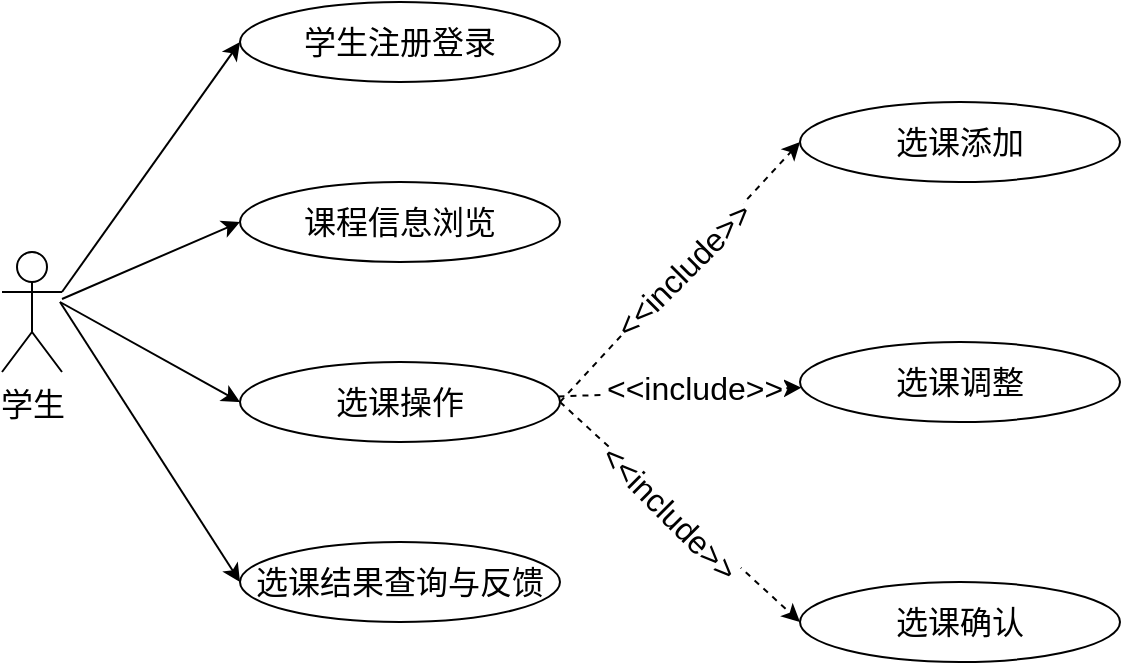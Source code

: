 <mxfile version="25.0.3">
  <diagram name="第 1 页" id="cgf8-I5hSWYoUHdSk5JD">
    <mxGraphModel dx="2066" dy="1141" grid="1" gridSize="10" guides="1" tooltips="1" connect="1" arrows="1" fold="1" page="1" pageScale="1" pageWidth="5000" pageHeight="5000" math="0" shadow="0">
      <root>
        <mxCell id="0" />
        <mxCell id="1" parent="0" />
        <mxCell id="yjMqooaNr1k_2LwQ3ZhQ-11" style="rounded=0;orthogonalLoop=1;jettySize=auto;html=1;entryX=0;entryY=0.5;entryDx=0;entryDy=0;fontSize=16;" parent="1" source="yjMqooaNr1k_2LwQ3ZhQ-1" target="yjMqooaNr1k_2LwQ3ZhQ-3" edge="1">
          <mxGeometry relative="1" as="geometry" />
        </mxCell>
        <mxCell id="yjMqooaNr1k_2LwQ3ZhQ-12" style="rounded=0;orthogonalLoop=1;jettySize=auto;html=1;entryX=0;entryY=0.5;entryDx=0;entryDy=0;fontSize=16;" parent="1" target="yjMqooaNr1k_2LwQ3ZhQ-6" edge="1">
          <mxGeometry relative="1" as="geometry">
            <mxPoint x="110" y="340" as="sourcePoint" />
          </mxGeometry>
        </mxCell>
        <mxCell id="yjMqooaNr1k_2LwQ3ZhQ-13" style="rounded=0;orthogonalLoop=1;jettySize=auto;html=1;entryX=0;entryY=0.5;entryDx=0;entryDy=0;fontSize=16;" parent="1" target="yjMqooaNr1k_2LwQ3ZhQ-7" edge="1">
          <mxGeometry relative="1" as="geometry">
            <mxPoint x="110" y="340" as="sourcePoint" />
          </mxGeometry>
        </mxCell>
        <mxCell id="yjMqooaNr1k_2LwQ3ZhQ-14" style="rounded=0;orthogonalLoop=1;jettySize=auto;html=1;entryX=0;entryY=0.5;entryDx=0;entryDy=0;exitX=1;exitY=0.333;exitDx=0;exitDy=0;exitPerimeter=0;fontSize=16;" parent="1" source="yjMqooaNr1k_2LwQ3ZhQ-1" target="yjMqooaNr1k_2LwQ3ZhQ-2" edge="1">
          <mxGeometry relative="1" as="geometry" />
        </mxCell>
        <mxCell id="yjMqooaNr1k_2LwQ3ZhQ-1" value="学生" style="shape=umlActor;verticalLabelPosition=bottom;verticalAlign=top;html=1;outlineConnect=0;fontSize=16;" parent="1" vertex="1">
          <mxGeometry x="81" y="315" width="30" height="60" as="geometry" />
        </mxCell>
        <mxCell id="yjMqooaNr1k_2LwQ3ZhQ-2" value="学生注册登录" style="ellipse;whiteSpace=wrap;html=1;fontSize=16;" parent="1" vertex="1">
          <mxGeometry x="200" y="190" width="160" height="40" as="geometry" />
        </mxCell>
        <mxCell id="yjMqooaNr1k_2LwQ3ZhQ-3" value="课程信息浏览" style="ellipse;whiteSpace=wrap;html=1;fontSize=16;" parent="1" vertex="1">
          <mxGeometry x="200" y="280" width="160" height="40" as="geometry" />
        </mxCell>
        <mxCell id="yjMqooaNr1k_2LwQ3ZhQ-4" value="选课调整" style="ellipse;whiteSpace=wrap;html=1;fontSize=16;" parent="1" vertex="1">
          <mxGeometry x="480" y="360" width="160" height="40" as="geometry" />
        </mxCell>
        <mxCell id="yjMqooaNr1k_2LwQ3ZhQ-15" style="rounded=0;orthogonalLoop=1;jettySize=auto;html=1;entryX=0;entryY=0.5;entryDx=0;entryDy=0;dashed=1;exitX=1;exitY=0.5;exitDx=0;exitDy=0;fontSize=16;" parent="1" source="yjMqooaNr1k_2LwQ3ZhQ-6" target="yjMqooaNr1k_2LwQ3ZhQ-8" edge="1">
          <mxGeometry relative="1" as="geometry">
            <mxPoint x="360" y="380" as="sourcePoint" />
          </mxGeometry>
        </mxCell>
        <mxCell id="iTrf3SbrnxEL6wyYIRzh-5" value="&amp;lt;&amp;lt;include&amp;gt;&amp;gt;" style="edgeLabel;html=1;align=center;verticalAlign=middle;resizable=0;points=[];rotation=-45;fontSize=16;" vertex="1" connectable="0" parent="yjMqooaNr1k_2LwQ3ZhQ-15">
          <mxGeometry x="0.009" y="1" relative="1" as="geometry">
            <mxPoint x="1" as="offset" />
          </mxGeometry>
        </mxCell>
        <mxCell id="yjMqooaNr1k_2LwQ3ZhQ-16" style="rounded=0;orthogonalLoop=1;jettySize=auto;html=1;dashed=1;fontSize=16;" parent="1" source="yjMqooaNr1k_2LwQ3ZhQ-6" target="yjMqooaNr1k_2LwQ3ZhQ-4" edge="1">
          <mxGeometry relative="1" as="geometry" />
        </mxCell>
        <mxCell id="iTrf3SbrnxEL6wyYIRzh-6" value="&amp;lt;&amp;lt;include&amp;gt;&amp;gt;" style="edgeLabel;html=1;align=center;verticalAlign=middle;resizable=0;points=[];fontSize=16;" vertex="1" connectable="0" parent="yjMqooaNr1k_2LwQ3ZhQ-16">
          <mxGeometry x="0.109" y="2" relative="1" as="geometry">
            <mxPoint as="offset" />
          </mxGeometry>
        </mxCell>
        <mxCell id="yjMqooaNr1k_2LwQ3ZhQ-17" style="rounded=0;orthogonalLoop=1;jettySize=auto;html=1;entryX=0;entryY=0.5;entryDx=0;entryDy=0;dashed=1;exitX=1;exitY=0.5;exitDx=0;exitDy=0;fontSize=16;" parent="1" source="yjMqooaNr1k_2LwQ3ZhQ-6" target="yjMqooaNr1k_2LwQ3ZhQ-10" edge="1">
          <mxGeometry relative="1" as="geometry" />
        </mxCell>
        <mxCell id="iTrf3SbrnxEL6wyYIRzh-7" value="&amp;lt;&amp;lt;include&amp;gt;&amp;gt;" style="edgeLabel;html=1;align=center;verticalAlign=middle;resizable=0;points=[];rotation=45;fontSize=16;" vertex="1" connectable="0" parent="yjMqooaNr1k_2LwQ3ZhQ-17">
          <mxGeometry x="-0.054" y="-3" relative="1" as="geometry">
            <mxPoint as="offset" />
          </mxGeometry>
        </mxCell>
        <mxCell id="yjMqooaNr1k_2LwQ3ZhQ-6" value="选课操作" style="ellipse;whiteSpace=wrap;html=1;fontSize=16;" parent="1" vertex="1">
          <mxGeometry x="200" y="370" width="160" height="40" as="geometry" />
        </mxCell>
        <mxCell id="yjMqooaNr1k_2LwQ3ZhQ-7" value="选课结果查询与反馈" style="ellipse;whiteSpace=wrap;html=1;fontSize=16;" parent="1" vertex="1">
          <mxGeometry x="200" y="460" width="160" height="40" as="geometry" />
        </mxCell>
        <mxCell id="yjMqooaNr1k_2LwQ3ZhQ-8" value="选课添加" style="ellipse;whiteSpace=wrap;html=1;fontSize=16;" parent="1" vertex="1">
          <mxGeometry x="480" y="240" width="160" height="40" as="geometry" />
        </mxCell>
        <mxCell id="yjMqooaNr1k_2LwQ3ZhQ-10" value="选课确认" style="ellipse;whiteSpace=wrap;html=1;fontSize=16;" parent="1" vertex="1">
          <mxGeometry x="480" y="480" width="160" height="40" as="geometry" />
        </mxCell>
      </root>
    </mxGraphModel>
  </diagram>
</mxfile>
